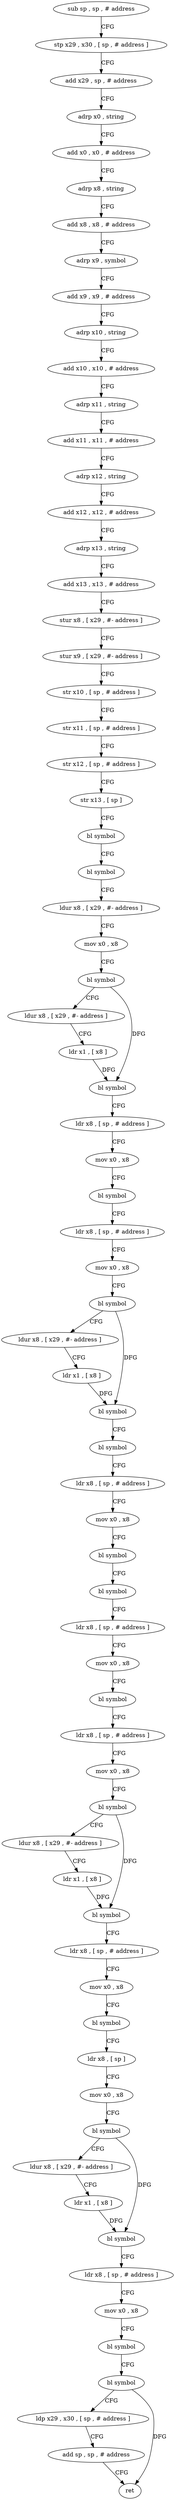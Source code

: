 digraph "func" {
"4217096" [label = "sub sp , sp , # address" ]
"4217100" [label = "stp x29 , x30 , [ sp , # address ]" ]
"4217104" [label = "add x29 , sp , # address" ]
"4217108" [label = "adrp x0 , string" ]
"4217112" [label = "add x0 , x0 , # address" ]
"4217116" [label = "adrp x8 , string" ]
"4217120" [label = "add x8 , x8 , # address" ]
"4217124" [label = "adrp x9 , symbol" ]
"4217128" [label = "add x9 , x9 , # address" ]
"4217132" [label = "adrp x10 , string" ]
"4217136" [label = "add x10 , x10 , # address" ]
"4217140" [label = "adrp x11 , string" ]
"4217144" [label = "add x11 , x11 , # address" ]
"4217148" [label = "adrp x12 , string" ]
"4217152" [label = "add x12 , x12 , # address" ]
"4217156" [label = "adrp x13 , string" ]
"4217160" [label = "add x13 , x13 , # address" ]
"4217164" [label = "stur x8 , [ x29 , #- address ]" ]
"4217168" [label = "stur x9 , [ x29 , #- address ]" ]
"4217172" [label = "str x10 , [ sp , # address ]" ]
"4217176" [label = "str x11 , [ sp , # address ]" ]
"4217180" [label = "str x12 , [ sp , # address ]" ]
"4217184" [label = "str x13 , [ sp ]" ]
"4217188" [label = "bl symbol" ]
"4217192" [label = "bl symbol" ]
"4217196" [label = "ldur x8 , [ x29 , #- address ]" ]
"4217200" [label = "mov x0 , x8" ]
"4217204" [label = "bl symbol" ]
"4217208" [label = "ldur x8 , [ x29 , #- address ]" ]
"4217212" [label = "ldr x1 , [ x8 ]" ]
"4217216" [label = "bl symbol" ]
"4217220" [label = "ldr x8 , [ sp , # address ]" ]
"4217224" [label = "mov x0 , x8" ]
"4217228" [label = "bl symbol" ]
"4217232" [label = "ldr x8 , [ sp , # address ]" ]
"4217236" [label = "mov x0 , x8" ]
"4217240" [label = "bl symbol" ]
"4217244" [label = "ldur x8 , [ x29 , #- address ]" ]
"4217248" [label = "ldr x1 , [ x8 ]" ]
"4217252" [label = "bl symbol" ]
"4217256" [label = "bl symbol" ]
"4217260" [label = "ldr x8 , [ sp , # address ]" ]
"4217264" [label = "mov x0 , x8" ]
"4217268" [label = "bl symbol" ]
"4217272" [label = "bl symbol" ]
"4217276" [label = "ldr x8 , [ sp , # address ]" ]
"4217280" [label = "mov x0 , x8" ]
"4217284" [label = "bl symbol" ]
"4217288" [label = "ldr x8 , [ sp , # address ]" ]
"4217292" [label = "mov x0 , x8" ]
"4217296" [label = "bl symbol" ]
"4217300" [label = "ldur x8 , [ x29 , #- address ]" ]
"4217304" [label = "ldr x1 , [ x8 ]" ]
"4217308" [label = "bl symbol" ]
"4217312" [label = "ldr x8 , [ sp , # address ]" ]
"4217316" [label = "mov x0 , x8" ]
"4217320" [label = "bl symbol" ]
"4217324" [label = "ldr x8 , [ sp ]" ]
"4217328" [label = "mov x0 , x8" ]
"4217332" [label = "bl symbol" ]
"4217336" [label = "ldur x8 , [ x29 , #- address ]" ]
"4217340" [label = "ldr x1 , [ x8 ]" ]
"4217344" [label = "bl symbol" ]
"4217348" [label = "ldr x8 , [ sp , # address ]" ]
"4217352" [label = "mov x0 , x8" ]
"4217356" [label = "bl symbol" ]
"4217360" [label = "bl symbol" ]
"4217364" [label = "ldp x29 , x30 , [ sp , # address ]" ]
"4217368" [label = "add sp , sp , # address" ]
"4217372" [label = "ret" ]
"4217096" -> "4217100" [ label = "CFG" ]
"4217100" -> "4217104" [ label = "CFG" ]
"4217104" -> "4217108" [ label = "CFG" ]
"4217108" -> "4217112" [ label = "CFG" ]
"4217112" -> "4217116" [ label = "CFG" ]
"4217116" -> "4217120" [ label = "CFG" ]
"4217120" -> "4217124" [ label = "CFG" ]
"4217124" -> "4217128" [ label = "CFG" ]
"4217128" -> "4217132" [ label = "CFG" ]
"4217132" -> "4217136" [ label = "CFG" ]
"4217136" -> "4217140" [ label = "CFG" ]
"4217140" -> "4217144" [ label = "CFG" ]
"4217144" -> "4217148" [ label = "CFG" ]
"4217148" -> "4217152" [ label = "CFG" ]
"4217152" -> "4217156" [ label = "CFG" ]
"4217156" -> "4217160" [ label = "CFG" ]
"4217160" -> "4217164" [ label = "CFG" ]
"4217164" -> "4217168" [ label = "CFG" ]
"4217168" -> "4217172" [ label = "CFG" ]
"4217172" -> "4217176" [ label = "CFG" ]
"4217176" -> "4217180" [ label = "CFG" ]
"4217180" -> "4217184" [ label = "CFG" ]
"4217184" -> "4217188" [ label = "CFG" ]
"4217188" -> "4217192" [ label = "CFG" ]
"4217192" -> "4217196" [ label = "CFG" ]
"4217196" -> "4217200" [ label = "CFG" ]
"4217200" -> "4217204" [ label = "CFG" ]
"4217204" -> "4217208" [ label = "CFG" ]
"4217204" -> "4217216" [ label = "DFG" ]
"4217208" -> "4217212" [ label = "CFG" ]
"4217212" -> "4217216" [ label = "DFG" ]
"4217216" -> "4217220" [ label = "CFG" ]
"4217220" -> "4217224" [ label = "CFG" ]
"4217224" -> "4217228" [ label = "CFG" ]
"4217228" -> "4217232" [ label = "CFG" ]
"4217232" -> "4217236" [ label = "CFG" ]
"4217236" -> "4217240" [ label = "CFG" ]
"4217240" -> "4217244" [ label = "CFG" ]
"4217240" -> "4217252" [ label = "DFG" ]
"4217244" -> "4217248" [ label = "CFG" ]
"4217248" -> "4217252" [ label = "DFG" ]
"4217252" -> "4217256" [ label = "CFG" ]
"4217256" -> "4217260" [ label = "CFG" ]
"4217260" -> "4217264" [ label = "CFG" ]
"4217264" -> "4217268" [ label = "CFG" ]
"4217268" -> "4217272" [ label = "CFG" ]
"4217272" -> "4217276" [ label = "CFG" ]
"4217276" -> "4217280" [ label = "CFG" ]
"4217280" -> "4217284" [ label = "CFG" ]
"4217284" -> "4217288" [ label = "CFG" ]
"4217288" -> "4217292" [ label = "CFG" ]
"4217292" -> "4217296" [ label = "CFG" ]
"4217296" -> "4217300" [ label = "CFG" ]
"4217296" -> "4217308" [ label = "DFG" ]
"4217300" -> "4217304" [ label = "CFG" ]
"4217304" -> "4217308" [ label = "DFG" ]
"4217308" -> "4217312" [ label = "CFG" ]
"4217312" -> "4217316" [ label = "CFG" ]
"4217316" -> "4217320" [ label = "CFG" ]
"4217320" -> "4217324" [ label = "CFG" ]
"4217324" -> "4217328" [ label = "CFG" ]
"4217328" -> "4217332" [ label = "CFG" ]
"4217332" -> "4217336" [ label = "CFG" ]
"4217332" -> "4217344" [ label = "DFG" ]
"4217336" -> "4217340" [ label = "CFG" ]
"4217340" -> "4217344" [ label = "DFG" ]
"4217344" -> "4217348" [ label = "CFG" ]
"4217348" -> "4217352" [ label = "CFG" ]
"4217352" -> "4217356" [ label = "CFG" ]
"4217356" -> "4217360" [ label = "CFG" ]
"4217360" -> "4217364" [ label = "CFG" ]
"4217360" -> "4217372" [ label = "DFG" ]
"4217364" -> "4217368" [ label = "CFG" ]
"4217368" -> "4217372" [ label = "CFG" ]
}

